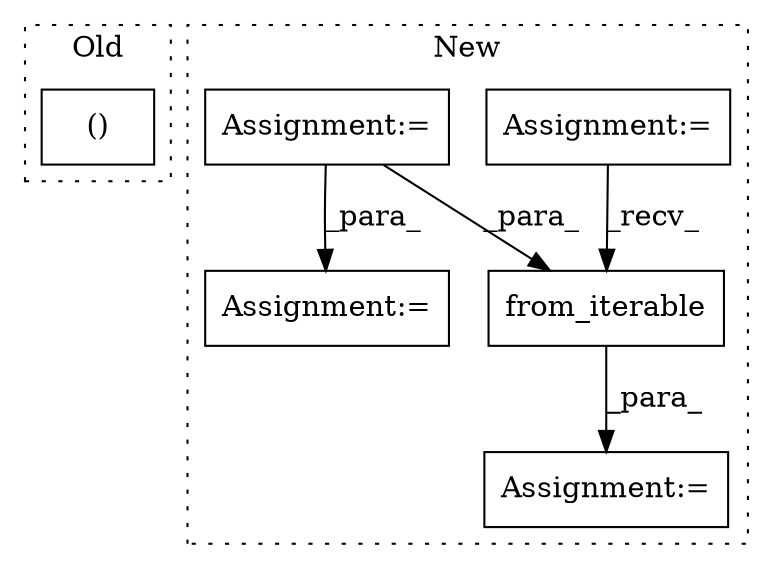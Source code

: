 digraph G {
subgraph cluster0 {
1 [label="()" a="106" s="4231" l="37" shape="box"];
label = "Old";
style="dotted";
}
subgraph cluster1 {
2 [label="from_iterable" a="32" s="5137,5166" l="14,1" shape="box"];
3 [label="Assignment:=" a="7" s="5125" l="1" shape="box"];
4 [label="Assignment:=" a="7" s="2775" l="5" shape="box"];
5 [label="Assignment:=" a="7" s="3895" l="1" shape="box"];
6 [label="Assignment:=" a="7" s="4371,4463" l="72,2" shape="box"];
label = "New";
style="dotted";
}
2 -> 3 [label="_para_"];
4 -> 2 [label="_recv_"];
5 -> 2 [label="_para_"];
5 -> 6 [label="_para_"];
}
